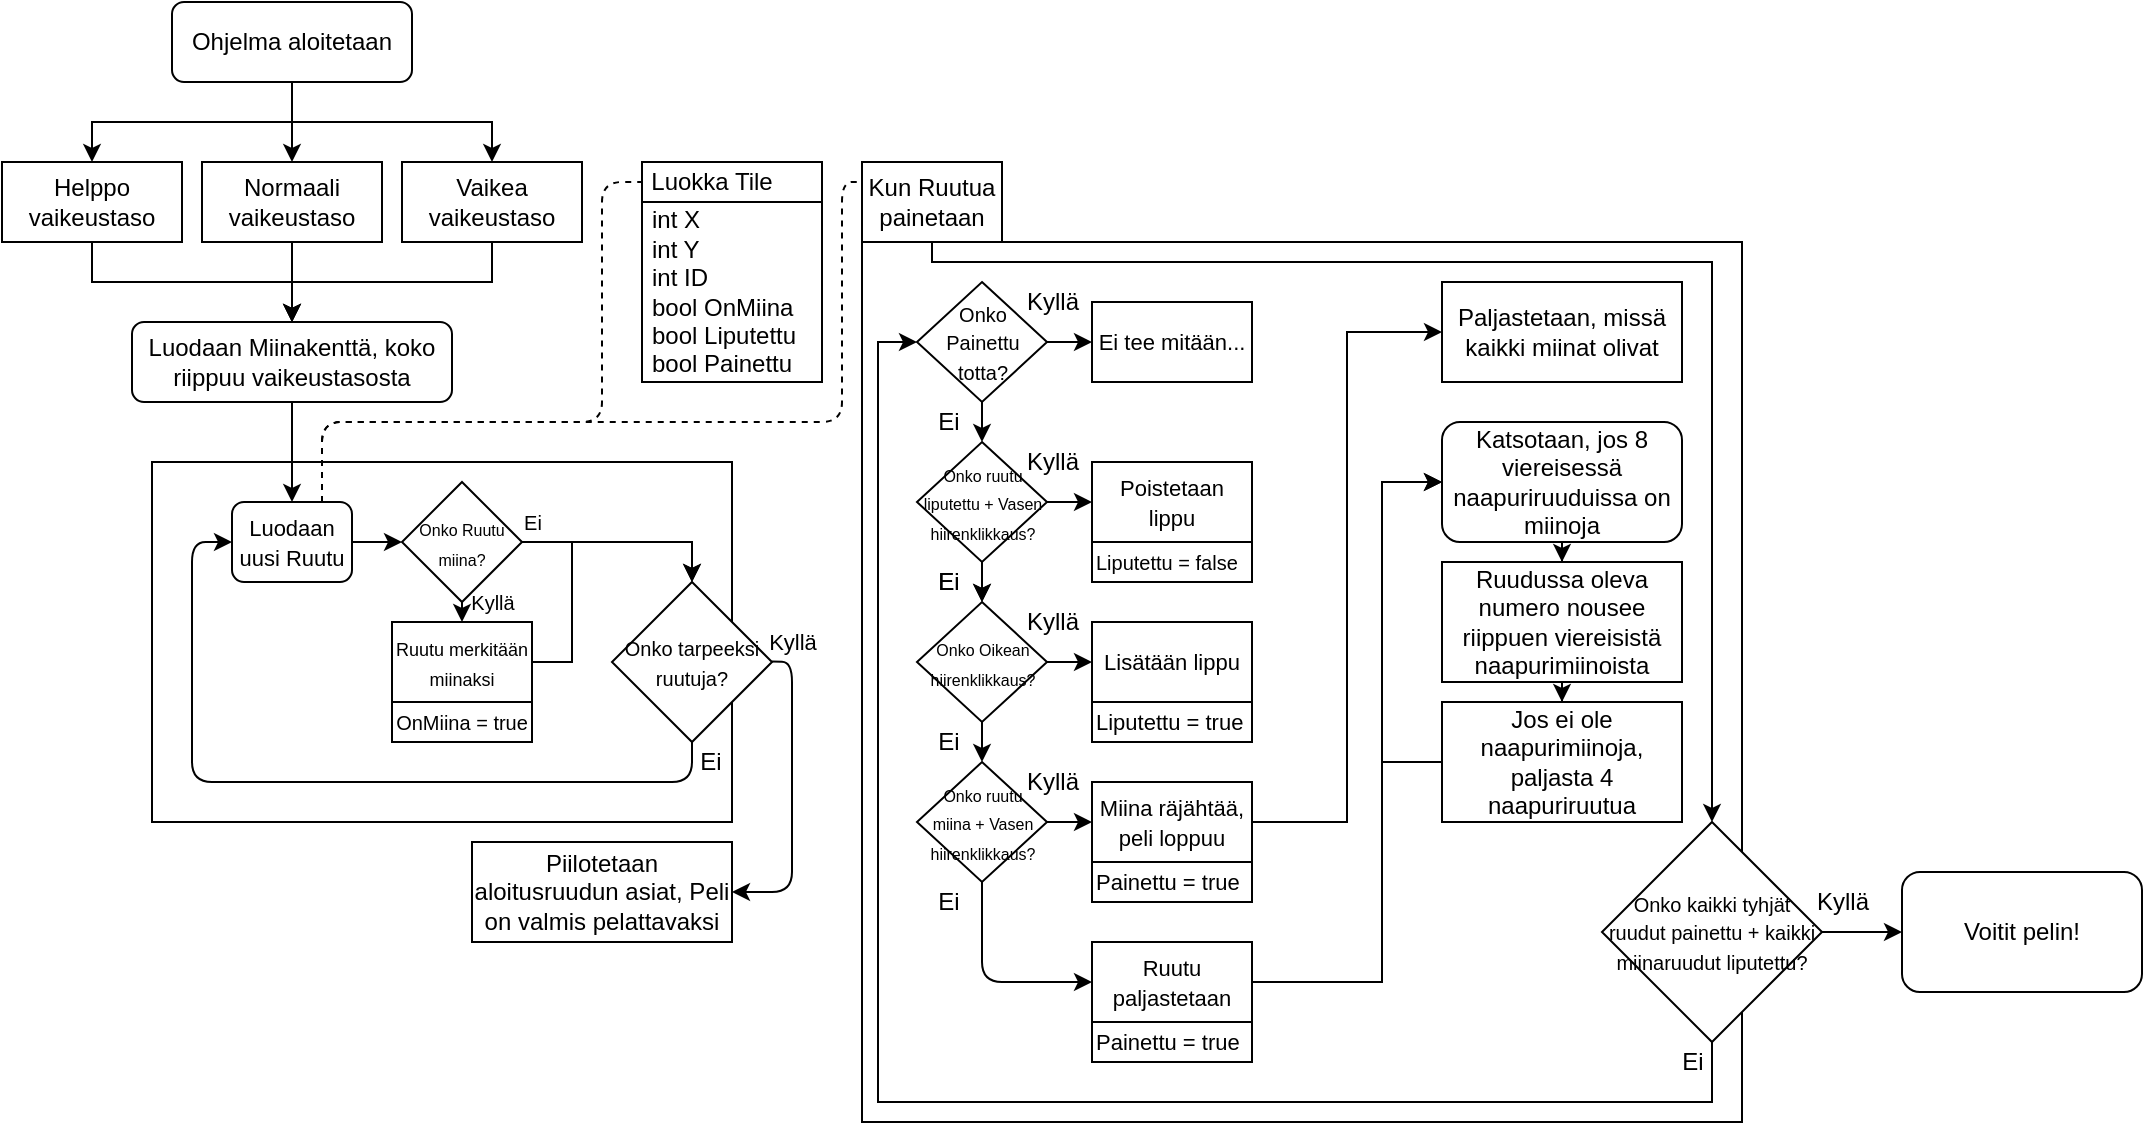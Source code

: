<mxfile version="13.7.3" type="github">
  <diagram id="C5RBs43oDa-KdzZeNtuy" name="Page-1">
    <mxGraphModel dx="1068" dy="580" grid="1" gridSize="10" guides="1" tooltips="1" connect="1" arrows="1" fold="1" page="1" pageScale="1" pageWidth="1169" pageHeight="827" math="0" shadow="0">
      <root>
        <mxCell id="WIyWlLk6GJQsqaUBKTNV-0" />
        <mxCell id="WIyWlLk6GJQsqaUBKTNV-1" parent="WIyWlLk6GJQsqaUBKTNV-0" />
        <mxCell id="-wHDBh-qw7KA9-OEwu88-88" value="" style="rounded=0;whiteSpace=wrap;html=1;align=center;" vertex="1" parent="WIyWlLk6GJQsqaUBKTNV-1">
          <mxGeometry x="470" y="160" width="440" height="440" as="geometry" />
        </mxCell>
        <mxCell id="JN4EOCAk6Tm8TQnRhCR9-20" style="edgeStyle=orthogonalEdgeStyle;rounded=0;orthogonalLoop=1;jettySize=auto;html=1;entryX=0.5;entryY=0;entryDx=0;entryDy=0;" parent="WIyWlLk6GJQsqaUBKTNV-1" source="WIyWlLk6GJQsqaUBKTNV-3" target="JN4EOCAk6Tm8TQnRhCR9-1" edge="1">
          <mxGeometry relative="1" as="geometry" />
        </mxCell>
        <mxCell id="JN4EOCAk6Tm8TQnRhCR9-21" style="edgeStyle=orthogonalEdgeStyle;rounded=0;orthogonalLoop=1;jettySize=auto;html=1;entryX=0.5;entryY=0;entryDx=0;entryDy=0;" parent="WIyWlLk6GJQsqaUBKTNV-1" source="WIyWlLk6GJQsqaUBKTNV-3" target="JN4EOCAk6Tm8TQnRhCR9-2" edge="1">
          <mxGeometry relative="1" as="geometry" />
        </mxCell>
        <mxCell id="JN4EOCAk6Tm8TQnRhCR9-22" style="edgeStyle=orthogonalEdgeStyle;rounded=0;orthogonalLoop=1;jettySize=auto;html=1;" parent="WIyWlLk6GJQsqaUBKTNV-1" source="WIyWlLk6GJQsqaUBKTNV-3" target="JN4EOCAk6Tm8TQnRhCR9-3" edge="1">
          <mxGeometry relative="1" as="geometry" />
        </mxCell>
        <mxCell id="WIyWlLk6GJQsqaUBKTNV-3" value="Ohjelma aloitetaan" style="rounded=1;whiteSpace=wrap;html=1;fontSize=12;glass=0;strokeWidth=1;shadow=0;" parent="WIyWlLk6GJQsqaUBKTNV-1" vertex="1">
          <mxGeometry x="125" y="40" width="120" height="40" as="geometry" />
        </mxCell>
        <mxCell id="JN4EOCAk6Tm8TQnRhCR9-16" style="edgeStyle=orthogonalEdgeStyle;rounded=0;orthogonalLoop=1;jettySize=auto;html=1;entryX=0.5;entryY=0;entryDx=0;entryDy=0;" parent="WIyWlLk6GJQsqaUBKTNV-1" source="JN4EOCAk6Tm8TQnRhCR9-1" target="JN4EOCAk6Tm8TQnRhCR9-12" edge="1">
          <mxGeometry relative="1" as="geometry" />
        </mxCell>
        <mxCell id="JN4EOCAk6Tm8TQnRhCR9-1" value="Helppo vaikeustaso" style="rounded=0;whiteSpace=wrap;html=1;" parent="WIyWlLk6GJQsqaUBKTNV-1" vertex="1">
          <mxGeometry x="40" y="120" width="90" height="40" as="geometry" />
        </mxCell>
        <mxCell id="JN4EOCAk6Tm8TQnRhCR9-18" style="edgeStyle=orthogonalEdgeStyle;rounded=0;orthogonalLoop=1;jettySize=auto;html=1;entryX=0.5;entryY=0;entryDx=0;entryDy=0;" parent="WIyWlLk6GJQsqaUBKTNV-1" source="JN4EOCAk6Tm8TQnRhCR9-2" target="JN4EOCAk6Tm8TQnRhCR9-12" edge="1">
          <mxGeometry relative="1" as="geometry" />
        </mxCell>
        <mxCell id="JN4EOCAk6Tm8TQnRhCR9-2" value="Normaali vaikeustaso" style="rounded=0;whiteSpace=wrap;html=1;" parent="WIyWlLk6GJQsqaUBKTNV-1" vertex="1">
          <mxGeometry x="140" y="120" width="90" height="40" as="geometry" />
        </mxCell>
        <mxCell id="JN4EOCAk6Tm8TQnRhCR9-17" style="edgeStyle=orthogonalEdgeStyle;rounded=0;orthogonalLoop=1;jettySize=auto;html=1;entryX=0.5;entryY=0;entryDx=0;entryDy=0;" parent="WIyWlLk6GJQsqaUBKTNV-1" source="JN4EOCAk6Tm8TQnRhCR9-3" target="JN4EOCAk6Tm8TQnRhCR9-12" edge="1">
          <mxGeometry relative="1" as="geometry" />
        </mxCell>
        <mxCell id="JN4EOCAk6Tm8TQnRhCR9-3" value="Vaikea vaikeustaso" style="rounded=0;whiteSpace=wrap;html=1;" parent="WIyWlLk6GJQsqaUBKTNV-1" vertex="1">
          <mxGeometry x="240" y="120" width="90" height="40" as="geometry" />
        </mxCell>
        <mxCell id="JN4EOCAk6Tm8TQnRhCR9-12" value="Luodaan Miinakenttä, koko riippuu vaikeustasosta" style="rounded=1;whiteSpace=wrap;html=1;" parent="WIyWlLk6GJQsqaUBKTNV-1" vertex="1">
          <mxGeometry x="105" y="200" width="160" height="40" as="geometry" />
        </mxCell>
        <mxCell id="-wHDBh-qw7KA9-OEwu88-0" value="" style="rounded=0;whiteSpace=wrap;html=1;" vertex="1" parent="WIyWlLk6GJQsqaUBKTNV-1">
          <mxGeometry x="115" y="270" width="290" height="180" as="geometry" />
        </mxCell>
        <mxCell id="-wHDBh-qw7KA9-OEwu88-3" style="edgeStyle=orthogonalEdgeStyle;rounded=0;orthogonalLoop=1;jettySize=auto;html=1;entryX=0;entryY=0.5;entryDx=0;entryDy=0;" edge="1" parent="WIyWlLk6GJQsqaUBKTNV-1" source="-wHDBh-qw7KA9-OEwu88-2" target="-wHDBh-qw7KA9-OEwu88-19">
          <mxGeometry relative="1" as="geometry">
            <mxPoint x="240" y="310" as="targetPoint" />
          </mxGeometry>
        </mxCell>
        <mxCell id="-wHDBh-qw7KA9-OEwu88-2" value="&lt;font style=&quot;font-size: 11px&quot;&gt;Luodaan uusi Ruutu&lt;/font&gt;" style="rounded=1;whiteSpace=wrap;html=1;" vertex="1" parent="WIyWlLk6GJQsqaUBKTNV-1">
          <mxGeometry x="155" y="290" width="60" height="40" as="geometry" />
        </mxCell>
        <mxCell id="JN4EOCAk6Tm8TQnRhCR9-24" value="" style="edgeStyle=orthogonalEdgeStyle;rounded=0;orthogonalLoop=1;jettySize=auto;html=1;entryX=0.5;entryY=0;entryDx=0;entryDy=0;" parent="WIyWlLk6GJQsqaUBKTNV-1" source="JN4EOCAk6Tm8TQnRhCR9-12" target="-wHDBh-qw7KA9-OEwu88-2" edge="1">
          <mxGeometry relative="1" as="geometry">
            <mxPoint x="185.0" y="280" as="targetPoint" />
            <Array as="points" />
          </mxGeometry>
        </mxCell>
        <mxCell id="-wHDBh-qw7KA9-OEwu88-9" style="edgeStyle=orthogonalEdgeStyle;rounded=0;orthogonalLoop=1;jettySize=auto;html=1;entryX=0.5;entryY=0;entryDx=0;entryDy=0;exitX=1;exitY=0.5;exitDx=0;exitDy=0;" edge="1" parent="WIyWlLk6GJQsqaUBKTNV-1" source="-wHDBh-qw7KA9-OEwu88-19" target="-wHDBh-qw7KA9-OEwu88-5">
          <mxGeometry relative="1" as="geometry">
            <mxPoint x="305" y="310.0" as="sourcePoint" />
            <Array as="points">
              <mxPoint x="385" y="310" />
            </Array>
          </mxGeometry>
        </mxCell>
        <mxCell id="-wHDBh-qw7KA9-OEwu88-5" value="&lt;font style=&quot;font-size: 10px&quot;&gt;Onko tarpeeksi ruutuja?&lt;/font&gt;" style="rhombus;whiteSpace=wrap;html=1;" vertex="1" parent="WIyWlLk6GJQsqaUBKTNV-1">
          <mxGeometry x="345" y="330" width="80" height="80" as="geometry" />
        </mxCell>
        <mxCell id="-wHDBh-qw7KA9-OEwu88-10" value="" style="endArrow=classic;html=1;entryX=1;entryY=0.5;entryDx=0;entryDy=0;" edge="1" parent="WIyWlLk6GJQsqaUBKTNV-1" target="-wHDBh-qw7KA9-OEwu88-29">
          <mxGeometry relative="1" as="geometry">
            <mxPoint x="425" y="369.76" as="sourcePoint" />
            <mxPoint x="445" y="420" as="targetPoint" />
            <Array as="points">
              <mxPoint x="435" y="370" />
              <mxPoint x="435" y="485" />
            </Array>
          </mxGeometry>
        </mxCell>
        <mxCell id="-wHDBh-qw7KA9-OEwu88-11" value="Kyllä" style="edgeLabel;resizable=0;html=1;align=center;verticalAlign=middle;" connectable="0" vertex="1" parent="-wHDBh-qw7KA9-OEwu88-10">
          <mxGeometry relative="1" as="geometry">
            <mxPoint y="-77.6" as="offset" />
          </mxGeometry>
        </mxCell>
        <mxCell id="-wHDBh-qw7KA9-OEwu88-19" value="&lt;font style=&quot;font-size: 8px&quot;&gt;Onko Ruutu miina?&lt;/font&gt;" style="rhombus;whiteSpace=wrap;html=1;" vertex="1" parent="WIyWlLk6GJQsqaUBKTNV-1">
          <mxGeometry x="240" y="280" width="60" height="60" as="geometry" />
        </mxCell>
        <mxCell id="-wHDBh-qw7KA9-OEwu88-21" value="" style="endArrow=classic;html=1;exitX=0.5;exitY=1;exitDx=0;exitDy=0;entryX=0.5;entryY=0;entryDx=0;entryDy=0;" edge="1" parent="WIyWlLk6GJQsqaUBKTNV-1" source="-wHDBh-qw7KA9-OEwu88-19" target="-wHDBh-qw7KA9-OEwu88-22">
          <mxGeometry width="50" height="50" relative="1" as="geometry">
            <mxPoint x="315" y="370" as="sourcePoint" />
            <mxPoint x="435" y="310" as="targetPoint" />
          </mxGeometry>
        </mxCell>
        <mxCell id="-wHDBh-qw7KA9-OEwu88-23" style="edgeStyle=orthogonalEdgeStyle;rounded=0;orthogonalLoop=1;jettySize=auto;html=1;entryX=0.5;entryY=0;entryDx=0;entryDy=0;" edge="1" parent="WIyWlLk6GJQsqaUBKTNV-1" source="-wHDBh-qw7KA9-OEwu88-22" target="-wHDBh-qw7KA9-OEwu88-5">
          <mxGeometry relative="1" as="geometry" />
        </mxCell>
        <mxCell id="-wHDBh-qw7KA9-OEwu88-22" value="&lt;font style=&quot;font-size: 9px&quot;&gt;Ruutu merkitään miinaksi&lt;/font&gt;" style="rounded=0;whiteSpace=wrap;html=1;" vertex="1" parent="WIyWlLk6GJQsqaUBKTNV-1">
          <mxGeometry x="235" y="350" width="70" height="40" as="geometry" />
        </mxCell>
        <mxCell id="-wHDBh-qw7KA9-OEwu88-24" value="&lt;font style=&quot;font-size: 10px&quot;&gt;Kyllä&lt;/font&gt;" style="text;html=1;align=center;verticalAlign=middle;resizable=0;points=[];autosize=1;" vertex="1" parent="WIyWlLk6GJQsqaUBKTNV-1">
          <mxGeometry x="265" y="330" width="40" height="20" as="geometry" />
        </mxCell>
        <mxCell id="-wHDBh-qw7KA9-OEwu88-25" value="&lt;font style=&quot;font-size: 10px&quot;&gt;Ei&lt;/font&gt;" style="text;html=1;align=center;verticalAlign=middle;resizable=0;points=[];autosize=1;" vertex="1" parent="WIyWlLk6GJQsqaUBKTNV-1">
          <mxGeometry x="295" y="290" width="20" height="20" as="geometry" />
        </mxCell>
        <mxCell id="-wHDBh-qw7KA9-OEwu88-26" value="" style="endArrow=classic;html=1;exitX=0.5;exitY=1;exitDx=0;exitDy=0;entryX=0;entryY=0.5;entryDx=0;entryDy=0;" edge="1" parent="WIyWlLk6GJQsqaUBKTNV-1" source="-wHDBh-qw7KA9-OEwu88-5" target="-wHDBh-qw7KA9-OEwu88-2">
          <mxGeometry width="50" height="50" relative="1" as="geometry">
            <mxPoint x="365" y="390" as="sourcePoint" />
            <mxPoint x="43.897" y="310" as="targetPoint" />
            <Array as="points">
              <mxPoint x="385" y="430" />
              <mxPoint x="135" y="430" />
              <mxPoint x="135" y="310" />
            </Array>
          </mxGeometry>
        </mxCell>
        <mxCell id="-wHDBh-qw7KA9-OEwu88-28" value="Ei" style="text;html=1;align=center;verticalAlign=middle;resizable=0;points=[];autosize=1;" vertex="1" parent="WIyWlLk6GJQsqaUBKTNV-1">
          <mxGeometry x="379" y="410" width="30" height="20" as="geometry" />
        </mxCell>
        <mxCell id="-wHDBh-qw7KA9-OEwu88-29" value="Piilotetaan aloitusruudun asiat, Peli on valmis pelattavaksi" style="rounded=0;whiteSpace=wrap;html=1;" vertex="1" parent="WIyWlLk6GJQsqaUBKTNV-1">
          <mxGeometry x="275" y="460" width="130" height="50" as="geometry" />
        </mxCell>
        <mxCell id="-wHDBh-qw7KA9-OEwu88-31" value="" style="endArrow=none;dashed=1;html=1;exitX=0.75;exitY=0;exitDx=0;exitDy=0;" edge="1" parent="WIyWlLk6GJQsqaUBKTNV-1" source="-wHDBh-qw7KA9-OEwu88-2">
          <mxGeometry width="50" height="50" relative="1" as="geometry">
            <mxPoint x="305" y="300" as="sourcePoint" />
            <mxPoint x="360" y="130" as="targetPoint" />
            <Array as="points">
              <mxPoint x="200" y="250" />
              <mxPoint x="340" y="250" />
              <mxPoint x="340" y="130" />
            </Array>
          </mxGeometry>
        </mxCell>
        <mxCell id="-wHDBh-qw7KA9-OEwu88-33" value="" style="shape=internalStorage;whiteSpace=wrap;html=1;backgroundOutline=1;dx=0;dy=20;" vertex="1" parent="WIyWlLk6GJQsqaUBKTNV-1">
          <mxGeometry x="360" y="120" width="90" height="110" as="geometry" />
        </mxCell>
        <mxCell id="-wHDBh-qw7KA9-OEwu88-34" value="Luokka Tile" style="text;html=1;strokeColor=none;fillColor=none;align=center;verticalAlign=middle;whiteSpace=wrap;rounded=0;" vertex="1" parent="WIyWlLk6GJQsqaUBKTNV-1">
          <mxGeometry x="360" y="120" width="70" height="20" as="geometry" />
        </mxCell>
        <mxCell id="-wHDBh-qw7KA9-OEwu88-35" value="int X&lt;br&gt;int Y&lt;br&gt;int ID&lt;br&gt;bool OnMiina&lt;br&gt;bool Liputettu&lt;br&gt;bool Painettu" style="text;html=1;strokeColor=none;fillColor=none;align=left;verticalAlign=middle;whiteSpace=wrap;rounded=0;spacingLeft=3;" vertex="1" parent="WIyWlLk6GJQsqaUBKTNV-1">
          <mxGeometry x="360" y="140" width="90" height="90" as="geometry" />
        </mxCell>
        <mxCell id="-wHDBh-qw7KA9-OEwu88-36" value="" style="endArrow=none;dashed=1;html=1;exitX=0.75;exitY=0;exitDx=0;exitDy=0;entryX=0;entryY=0.25;entryDx=0;entryDy=0;" edge="1" parent="WIyWlLk6GJQsqaUBKTNV-1" target="-wHDBh-qw7KA9-OEwu88-40">
          <mxGeometry width="50" height="50" relative="1" as="geometry">
            <mxPoint x="200.0" y="290" as="sourcePoint" />
            <mxPoint x="495" y="130" as="targetPoint" />
            <Array as="points">
              <mxPoint x="200" y="250" />
              <mxPoint x="460" y="250" />
              <mxPoint x="460" y="130" />
            </Array>
          </mxGeometry>
        </mxCell>
        <mxCell id="-wHDBh-qw7KA9-OEwu88-92" style="edgeStyle=orthogonalEdgeStyle;rounded=0;orthogonalLoop=1;jettySize=auto;html=1;entryX=0.5;entryY=0;entryDx=0;entryDy=0;exitX=0.5;exitY=1;exitDx=0;exitDy=0;" edge="1" parent="WIyWlLk6GJQsqaUBKTNV-1" source="-wHDBh-qw7KA9-OEwu88-40" target="-wHDBh-qw7KA9-OEwu88-91">
          <mxGeometry relative="1" as="geometry">
            <Array as="points">
              <mxPoint x="505" y="170" />
              <mxPoint x="895" y="170" />
            </Array>
          </mxGeometry>
        </mxCell>
        <mxCell id="-wHDBh-qw7KA9-OEwu88-40" value="Kun Ruutua painetaan" style="rounded=0;whiteSpace=wrap;html=1;align=center;" vertex="1" parent="WIyWlLk6GJQsqaUBKTNV-1">
          <mxGeometry x="470" y="120" width="70" height="40" as="geometry" />
        </mxCell>
        <mxCell id="-wHDBh-qw7KA9-OEwu88-90" style="edgeStyle=orthogonalEdgeStyle;rounded=0;orthogonalLoop=1;jettySize=auto;html=1;entryX=0;entryY=0.5;entryDx=0;entryDy=0;" edge="1" parent="WIyWlLk6GJQsqaUBKTNV-1" source="-wHDBh-qw7KA9-OEwu88-43" target="-wHDBh-qw7KA9-OEwu88-52">
          <mxGeometry relative="1" as="geometry" />
        </mxCell>
        <mxCell id="-wHDBh-qw7KA9-OEwu88-43" value="&lt;font style=&quot;font-size: 10px&quot;&gt;Onko Painettu totta?&lt;/font&gt;" style="rhombus;whiteSpace=wrap;html=1;align=center;" vertex="1" parent="WIyWlLk6GJQsqaUBKTNV-1">
          <mxGeometry x="497.5" y="180" width="65" height="60" as="geometry" />
        </mxCell>
        <mxCell id="-wHDBh-qw7KA9-OEwu88-55" style="edgeStyle=orthogonalEdgeStyle;rounded=0;orthogonalLoop=1;jettySize=auto;html=1;entryX=0;entryY=0.5;entryDx=0;entryDy=0;" edge="1" parent="WIyWlLk6GJQsqaUBKTNV-1" source="-wHDBh-qw7KA9-OEwu88-44" target="-wHDBh-qw7KA9-OEwu88-54">
          <mxGeometry relative="1" as="geometry" />
        </mxCell>
        <mxCell id="-wHDBh-qw7KA9-OEwu88-44" value="&lt;font style=&quot;font-size: 8px&quot;&gt;Onko ruutu liputettu + Vasen hiirenklikkaus?&lt;/font&gt;" style="rhombus;whiteSpace=wrap;html=1;align=center;" vertex="1" parent="WIyWlLk6GJQsqaUBKTNV-1">
          <mxGeometry x="497.5" y="260" width="65" height="60" as="geometry" />
        </mxCell>
        <mxCell id="-wHDBh-qw7KA9-OEwu88-45" value="" style="endArrow=classic;html=1;exitX=0.5;exitY=1;exitDx=0;exitDy=0;" edge="1" parent="WIyWlLk6GJQsqaUBKTNV-1" source="-wHDBh-qw7KA9-OEwu88-43">
          <mxGeometry width="50" height="50" relative="1" as="geometry">
            <mxPoint x="545" y="280" as="sourcePoint" />
            <mxPoint x="530" y="260" as="targetPoint" />
            <Array as="points">
              <mxPoint x="530" y="260" />
              <mxPoint x="530" y="250" />
            </Array>
          </mxGeometry>
        </mxCell>
        <mxCell id="-wHDBh-qw7KA9-OEwu88-46" value="Ei" style="text;html=1;align=center;verticalAlign=middle;resizable=0;points=[];autosize=1;" vertex="1" parent="WIyWlLk6GJQsqaUBKTNV-1">
          <mxGeometry x="497.5" y="240" width="30" height="20" as="geometry" />
        </mxCell>
        <mxCell id="-wHDBh-qw7KA9-OEwu88-50" value="" style="endArrow=classic;html=1;exitX=0.5;exitY=1;exitDx=0;exitDy=0;" edge="1" parent="WIyWlLk6GJQsqaUBKTNV-1">
          <mxGeometry width="50" height="50" relative="1" as="geometry">
            <mxPoint x="530" y="320" as="sourcePoint" />
            <mxPoint x="530" y="340" as="targetPoint" />
            <Array as="points">
              <mxPoint x="530" y="340" />
              <mxPoint x="530" y="330" />
            </Array>
          </mxGeometry>
        </mxCell>
        <mxCell id="-wHDBh-qw7KA9-OEwu88-51" value="Ei" style="text;html=1;align=center;verticalAlign=middle;resizable=0;points=[];autosize=1;" vertex="1" parent="WIyWlLk6GJQsqaUBKTNV-1">
          <mxGeometry x="497.5" y="320" width="30" height="20" as="geometry" />
        </mxCell>
        <mxCell id="-wHDBh-qw7KA9-OEwu88-52" value="&lt;span style=&quot;font-size: 11px&quot;&gt;Ei tee mitään...&lt;/span&gt;" style="whiteSpace=wrap;html=1;" vertex="1" parent="WIyWlLk6GJQsqaUBKTNV-1">
          <mxGeometry x="585" y="190" width="80" height="40" as="geometry" />
        </mxCell>
        <mxCell id="-wHDBh-qw7KA9-OEwu88-54" value="&lt;span style=&quot;font-size: 11px&quot;&gt;Poistetaan lippu&lt;/span&gt;" style="whiteSpace=wrap;html=1;" vertex="1" parent="WIyWlLk6GJQsqaUBKTNV-1">
          <mxGeometry x="585" y="270" width="80" height="40" as="geometry" />
        </mxCell>
        <mxCell id="-wHDBh-qw7KA9-OEwu88-56" value="Kyllä" style="text;html=1;align=center;verticalAlign=middle;resizable=0;points=[];autosize=1;" vertex="1" parent="WIyWlLk6GJQsqaUBKTNV-1">
          <mxGeometry x="545" y="180" width="40" height="20" as="geometry" />
        </mxCell>
        <mxCell id="-wHDBh-qw7KA9-OEwu88-57" value="Kyllä" style="text;html=1;align=center;verticalAlign=middle;resizable=0;points=[];autosize=1;" vertex="1" parent="WIyWlLk6GJQsqaUBKTNV-1">
          <mxGeometry x="545" y="260" width="40" height="20" as="geometry" />
        </mxCell>
        <mxCell id="-wHDBh-qw7KA9-OEwu88-58" value="&lt;font style=&quot;font-size: 8px&quot;&gt;Onko Oikean hiirenklikkaus?&lt;/font&gt;" style="rhombus;whiteSpace=wrap;html=1;align=center;" vertex="1" parent="WIyWlLk6GJQsqaUBKTNV-1">
          <mxGeometry x="497.5" y="340" width="65" height="60" as="geometry" />
        </mxCell>
        <mxCell id="-wHDBh-qw7KA9-OEwu88-59" style="edgeStyle=orthogonalEdgeStyle;rounded=0;orthogonalLoop=1;jettySize=auto;html=1;entryX=0;entryY=0.5;entryDx=0;entryDy=0;" edge="1" parent="WIyWlLk6GJQsqaUBKTNV-1" target="-wHDBh-qw7KA9-OEwu88-60">
          <mxGeometry relative="1" as="geometry">
            <mxPoint x="562.5" y="370.0" as="sourcePoint" />
          </mxGeometry>
        </mxCell>
        <mxCell id="-wHDBh-qw7KA9-OEwu88-60" value="&lt;span style=&quot;font-size: 11px&quot;&gt;Lisätään lippu&lt;/span&gt;" style="whiteSpace=wrap;html=1;" vertex="1" parent="WIyWlLk6GJQsqaUBKTNV-1">
          <mxGeometry x="585" y="350" width="80" height="40" as="geometry" />
        </mxCell>
        <mxCell id="-wHDBh-qw7KA9-OEwu88-61" value="Kyllä" style="text;html=1;align=center;verticalAlign=middle;resizable=0;points=[];autosize=1;" vertex="1" parent="WIyWlLk6GJQsqaUBKTNV-1">
          <mxGeometry x="545" y="340" width="40" height="20" as="geometry" />
        </mxCell>
        <mxCell id="-wHDBh-qw7KA9-OEwu88-62" value="" style="endArrow=classic;html=1;exitX=0.5;exitY=1;exitDx=0;exitDy=0;" edge="1" parent="WIyWlLk6GJQsqaUBKTNV-1">
          <mxGeometry width="50" height="50" relative="1" as="geometry">
            <mxPoint x="530" y="320" as="sourcePoint" />
            <mxPoint x="530" y="340" as="targetPoint" />
            <Array as="points">
              <mxPoint x="530" y="340" />
              <mxPoint x="530" y="330" />
            </Array>
          </mxGeometry>
        </mxCell>
        <mxCell id="-wHDBh-qw7KA9-OEwu88-63" value="Ei" style="text;html=1;align=center;verticalAlign=middle;resizable=0;points=[];autosize=1;" vertex="1" parent="WIyWlLk6GJQsqaUBKTNV-1">
          <mxGeometry x="497.5" y="320" width="30" height="20" as="geometry" />
        </mxCell>
        <mxCell id="-wHDBh-qw7KA9-OEwu88-64" value="&lt;font style=&quot;font-size: 8px&quot;&gt;Onko ruutu&lt;br&gt;miina + Vasen hiirenklikkaus?&lt;/font&gt;" style="rhombus;whiteSpace=wrap;html=1;align=center;" vertex="1" parent="WIyWlLk6GJQsqaUBKTNV-1">
          <mxGeometry x="497.5" y="420" width="65" height="60" as="geometry" />
        </mxCell>
        <mxCell id="-wHDBh-qw7KA9-OEwu88-65" style="edgeStyle=orthogonalEdgeStyle;rounded=0;orthogonalLoop=1;jettySize=auto;html=1;entryX=0;entryY=0.5;entryDx=0;entryDy=0;" edge="1" parent="WIyWlLk6GJQsqaUBKTNV-1" target="-wHDBh-qw7KA9-OEwu88-66">
          <mxGeometry relative="1" as="geometry">
            <mxPoint x="562.5" y="450.0" as="sourcePoint" />
          </mxGeometry>
        </mxCell>
        <mxCell id="-wHDBh-qw7KA9-OEwu88-102" style="edgeStyle=orthogonalEdgeStyle;rounded=0;orthogonalLoop=1;jettySize=auto;html=1;entryX=0;entryY=0.5;entryDx=0;entryDy=0;" edge="1" parent="WIyWlLk6GJQsqaUBKTNV-1" source="-wHDBh-qw7KA9-OEwu88-66" target="-wHDBh-qw7KA9-OEwu88-81">
          <mxGeometry relative="1" as="geometry" />
        </mxCell>
        <mxCell id="-wHDBh-qw7KA9-OEwu88-66" value="&lt;span style=&quot;font-size: 11px&quot;&gt;Miina räjähtää, peli loppuu&lt;/span&gt;" style="whiteSpace=wrap;html=1;" vertex="1" parent="WIyWlLk6GJQsqaUBKTNV-1">
          <mxGeometry x="585" y="430" width="80" height="40" as="geometry" />
        </mxCell>
        <mxCell id="-wHDBh-qw7KA9-OEwu88-67" value="Kyllä" style="text;html=1;align=center;verticalAlign=middle;resizable=0;points=[];autosize=1;" vertex="1" parent="WIyWlLk6GJQsqaUBKTNV-1">
          <mxGeometry x="545" y="420" width="40" height="20" as="geometry" />
        </mxCell>
        <mxCell id="-wHDBh-qw7KA9-OEwu88-68" value="" style="endArrow=classic;html=1;exitX=0.5;exitY=1;exitDx=0;exitDy=0;" edge="1" parent="WIyWlLk6GJQsqaUBKTNV-1">
          <mxGeometry width="50" height="50" relative="1" as="geometry">
            <mxPoint x="530" y="400" as="sourcePoint" />
            <mxPoint x="530" y="420" as="targetPoint" />
            <Array as="points">
              <mxPoint x="530" y="420" />
              <mxPoint x="530" y="410" />
            </Array>
          </mxGeometry>
        </mxCell>
        <mxCell id="-wHDBh-qw7KA9-OEwu88-69" value="Ei" style="text;html=1;align=center;verticalAlign=middle;resizable=0;points=[];autosize=1;" vertex="1" parent="WIyWlLk6GJQsqaUBKTNV-1">
          <mxGeometry x="497.5" y="400" width="30" height="20" as="geometry" />
        </mxCell>
        <mxCell id="-wHDBh-qw7KA9-OEwu88-70" value="" style="endArrow=classic;html=1;exitX=0.5;exitY=1;exitDx=0;exitDy=0;entryX=0;entryY=0.5;entryDx=0;entryDy=0;" edge="1" parent="WIyWlLk6GJQsqaUBKTNV-1" target="-wHDBh-qw7KA9-OEwu88-72">
          <mxGeometry width="50" height="50" relative="1" as="geometry">
            <mxPoint x="530" y="480" as="sourcePoint" />
            <mxPoint x="565" y="500" as="targetPoint" />
            <Array as="points">
              <mxPoint x="530" y="500" />
              <mxPoint x="530" y="530" />
            </Array>
          </mxGeometry>
        </mxCell>
        <mxCell id="-wHDBh-qw7KA9-OEwu88-71" value="Ei" style="text;html=1;align=center;verticalAlign=middle;resizable=0;points=[];autosize=1;" vertex="1" parent="WIyWlLk6GJQsqaUBKTNV-1">
          <mxGeometry x="497.5" y="480" width="30" height="20" as="geometry" />
        </mxCell>
        <mxCell id="-wHDBh-qw7KA9-OEwu88-103" style="edgeStyle=orthogonalEdgeStyle;rounded=0;orthogonalLoop=1;jettySize=auto;html=1;entryX=0;entryY=0.5;entryDx=0;entryDy=0;" edge="1" parent="WIyWlLk6GJQsqaUBKTNV-1" source="-wHDBh-qw7KA9-OEwu88-72" target="-wHDBh-qw7KA9-OEwu88-83">
          <mxGeometry relative="1" as="geometry">
            <Array as="points">
              <mxPoint x="730" y="530" />
              <mxPoint x="730" y="280" />
            </Array>
          </mxGeometry>
        </mxCell>
        <mxCell id="-wHDBh-qw7KA9-OEwu88-72" value="&lt;span style=&quot;font-size: 11px&quot;&gt;Ruutu paljastetaan&lt;/span&gt;" style="whiteSpace=wrap;html=1;" vertex="1" parent="WIyWlLk6GJQsqaUBKTNV-1">
          <mxGeometry x="585" y="510" width="80" height="40" as="geometry" />
        </mxCell>
        <mxCell id="-wHDBh-qw7KA9-OEwu88-73" value="&lt;font style=&quot;font-size: 11px&quot;&gt;Liputettu = true&lt;/font&gt;" style="rounded=0;whiteSpace=wrap;html=1;align=left;" vertex="1" parent="WIyWlLk6GJQsqaUBKTNV-1">
          <mxGeometry x="585" y="390" width="80" height="20" as="geometry" />
        </mxCell>
        <mxCell id="-wHDBh-qw7KA9-OEwu88-74" value="&lt;font style=&quot;font-size: 10px&quot;&gt;Liputettu = false&lt;/font&gt;" style="rounded=0;whiteSpace=wrap;html=1;align=left;" vertex="1" parent="WIyWlLk6GJQsqaUBKTNV-1">
          <mxGeometry x="585" y="310" width="80" height="20" as="geometry" />
        </mxCell>
        <mxCell id="-wHDBh-qw7KA9-OEwu88-76" value="&lt;span style=&quot;font-size: 11px&quot;&gt;Painettu = true&lt;/span&gt;" style="rounded=0;whiteSpace=wrap;html=1;align=left;" vertex="1" parent="WIyWlLk6GJQsqaUBKTNV-1">
          <mxGeometry x="585" y="550" width="80" height="20" as="geometry" />
        </mxCell>
        <mxCell id="-wHDBh-qw7KA9-OEwu88-77" value="&lt;span style=&quot;font-size: 11px&quot;&gt;Painettu = true&lt;/span&gt;" style="rounded=0;whiteSpace=wrap;html=1;align=left;" vertex="1" parent="WIyWlLk6GJQsqaUBKTNV-1">
          <mxGeometry x="585" y="470" width="80" height="20" as="geometry" />
        </mxCell>
        <mxCell id="-wHDBh-qw7KA9-OEwu88-78" value="&lt;font style=&quot;font-size: 10px&quot;&gt;OnMiina = true&lt;/font&gt;" style="rounded=0;whiteSpace=wrap;html=1;" vertex="1" parent="WIyWlLk6GJQsqaUBKTNV-1">
          <mxGeometry x="235" y="390" width="70" height="20" as="geometry" />
        </mxCell>
        <mxCell id="-wHDBh-qw7KA9-OEwu88-81" value="Paljastetaan, missä kaikki miinat olivat" style="rounded=0;whiteSpace=wrap;html=1;align=center;" vertex="1" parent="WIyWlLk6GJQsqaUBKTNV-1">
          <mxGeometry x="760" y="180" width="120" height="50" as="geometry" />
        </mxCell>
        <mxCell id="-wHDBh-qw7KA9-OEwu88-87" style="edgeStyle=orthogonalEdgeStyle;rounded=0;orthogonalLoop=1;jettySize=auto;html=1;entryX=0.5;entryY=0;entryDx=0;entryDy=0;" edge="1" parent="WIyWlLk6GJQsqaUBKTNV-1" source="-wHDBh-qw7KA9-OEwu88-83" target="-wHDBh-qw7KA9-OEwu88-86">
          <mxGeometry relative="1" as="geometry" />
        </mxCell>
        <mxCell id="-wHDBh-qw7KA9-OEwu88-83" value="Katsotaan, jos 8 viereisessä naapuriruuduissa on miinoja" style="rounded=1;whiteSpace=wrap;html=1;align=center;" vertex="1" parent="WIyWlLk6GJQsqaUBKTNV-1">
          <mxGeometry x="760" y="250" width="120" height="60" as="geometry" />
        </mxCell>
        <mxCell id="-wHDBh-qw7KA9-OEwu88-100" style="edgeStyle=orthogonalEdgeStyle;rounded=0;orthogonalLoop=1;jettySize=auto;html=1;entryX=0.5;entryY=0;entryDx=0;entryDy=0;" edge="1" parent="WIyWlLk6GJQsqaUBKTNV-1" source="-wHDBh-qw7KA9-OEwu88-86" target="-wHDBh-qw7KA9-OEwu88-99">
          <mxGeometry relative="1" as="geometry" />
        </mxCell>
        <mxCell id="-wHDBh-qw7KA9-OEwu88-86" value="Ruudussa oleva numero nousee riippuen viereisistä naapurimiinoista" style="rounded=0;whiteSpace=wrap;html=1;align=center;" vertex="1" parent="WIyWlLk6GJQsqaUBKTNV-1">
          <mxGeometry x="760" y="320" width="120" height="60" as="geometry" />
        </mxCell>
        <mxCell id="-wHDBh-qw7KA9-OEwu88-94" style="edgeStyle=orthogonalEdgeStyle;rounded=0;orthogonalLoop=1;jettySize=auto;html=1;entryX=0;entryY=0.5;entryDx=0;entryDy=0;" edge="1" parent="WIyWlLk6GJQsqaUBKTNV-1" source="-wHDBh-qw7KA9-OEwu88-91" target="-wHDBh-qw7KA9-OEwu88-43">
          <mxGeometry relative="1" as="geometry">
            <Array as="points">
              <mxPoint x="895" y="590" />
              <mxPoint x="478" y="590" />
              <mxPoint x="478" y="210" />
            </Array>
          </mxGeometry>
        </mxCell>
        <mxCell id="-wHDBh-qw7KA9-OEwu88-97" style="edgeStyle=orthogonalEdgeStyle;rounded=0;orthogonalLoop=1;jettySize=auto;html=1;entryX=0;entryY=0.5;entryDx=0;entryDy=0;" edge="1" parent="WIyWlLk6GJQsqaUBKTNV-1" source="-wHDBh-qw7KA9-OEwu88-91" target="-wHDBh-qw7KA9-OEwu88-96">
          <mxGeometry relative="1" as="geometry" />
        </mxCell>
        <mxCell id="-wHDBh-qw7KA9-OEwu88-91" value="&lt;font style=&quot;font-size: 10px&quot;&gt;Onko kaikki tyhjät ruudut painettu + kaikki miinaruudut liputettu?&lt;/font&gt;" style="rhombus;whiteSpace=wrap;html=1;align=center;spacingLeft=0;spacingBottom=0;spacingRight=0;" vertex="1" parent="WIyWlLk6GJQsqaUBKTNV-1">
          <mxGeometry x="840" y="450" width="110" height="110" as="geometry" />
        </mxCell>
        <mxCell id="-wHDBh-qw7KA9-OEwu88-95" value="Ei" style="text;html=1;align=center;verticalAlign=middle;resizable=0;points=[];autosize=1;" vertex="1" parent="WIyWlLk6GJQsqaUBKTNV-1">
          <mxGeometry x="870" y="560" width="30" height="20" as="geometry" />
        </mxCell>
        <mxCell id="-wHDBh-qw7KA9-OEwu88-96" value="Voitit pelin!" style="rounded=1;whiteSpace=wrap;html=1;align=center;" vertex="1" parent="WIyWlLk6GJQsqaUBKTNV-1">
          <mxGeometry x="990" y="475" width="120" height="60" as="geometry" />
        </mxCell>
        <mxCell id="-wHDBh-qw7KA9-OEwu88-98" value="Kyllä" style="text;html=1;align=center;verticalAlign=middle;resizable=0;points=[];autosize=1;" vertex="1" parent="WIyWlLk6GJQsqaUBKTNV-1">
          <mxGeometry x="940" y="480" width="40" height="20" as="geometry" />
        </mxCell>
        <mxCell id="-wHDBh-qw7KA9-OEwu88-101" style="edgeStyle=orthogonalEdgeStyle;rounded=0;orthogonalLoop=1;jettySize=auto;html=1;entryX=0;entryY=0.5;entryDx=0;entryDy=0;exitX=0;exitY=0.5;exitDx=0;exitDy=0;" edge="1" parent="WIyWlLk6GJQsqaUBKTNV-1" source="-wHDBh-qw7KA9-OEwu88-99" target="-wHDBh-qw7KA9-OEwu88-83">
          <mxGeometry relative="1" as="geometry">
            <Array as="points">
              <mxPoint x="730" y="420" />
              <mxPoint x="730" y="280" />
            </Array>
          </mxGeometry>
        </mxCell>
        <mxCell id="-wHDBh-qw7KA9-OEwu88-99" value="Jos ei ole naapurimiinoja, paljasta 4 naapuriruutua" style="rounded=0;whiteSpace=wrap;html=1;align=center;" vertex="1" parent="WIyWlLk6GJQsqaUBKTNV-1">
          <mxGeometry x="760" y="390" width="120" height="60" as="geometry" />
        </mxCell>
      </root>
    </mxGraphModel>
  </diagram>
</mxfile>
